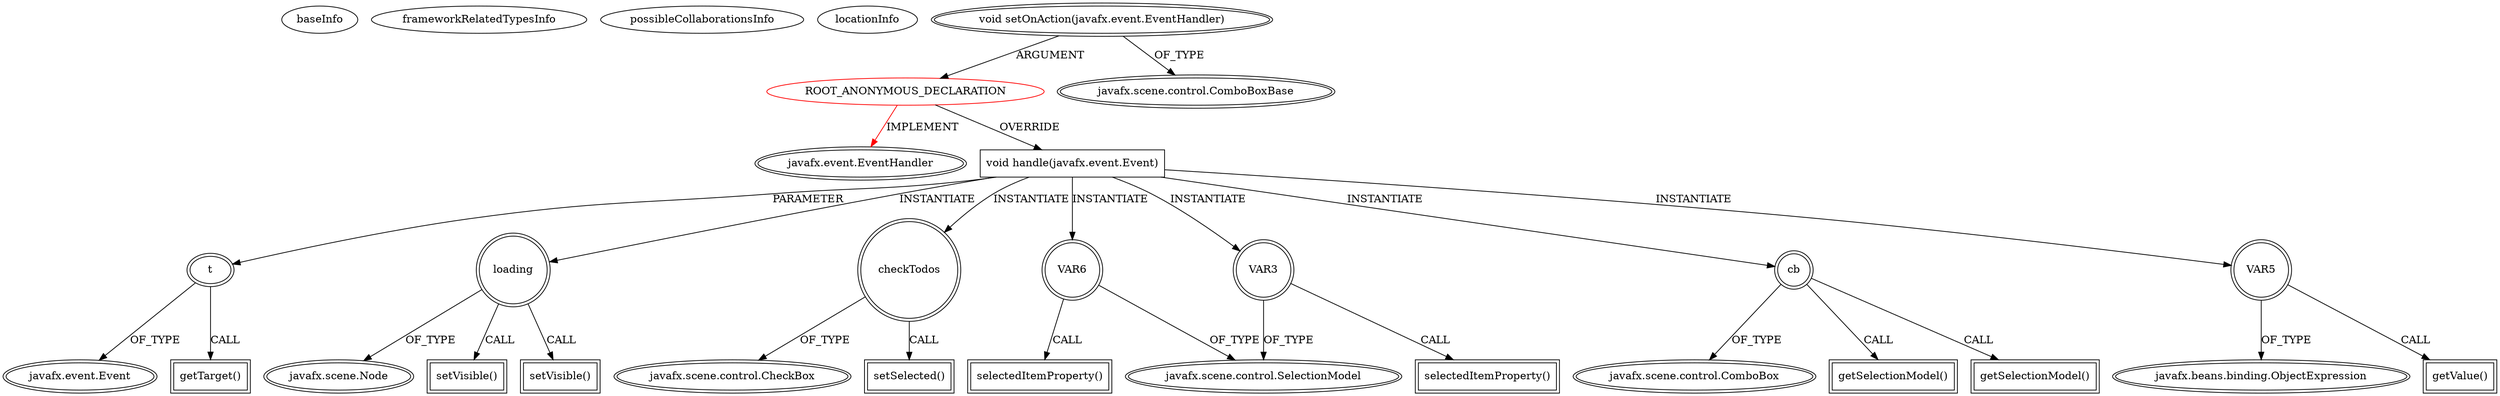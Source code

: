 digraph {
baseInfo[graphId=3789,category="extension_graph",isAnonymous=true,possibleRelation=false]
frameworkRelatedTypesInfo[0="javafx.event.EventHandler"]
possibleCollaborationsInfo[]
locationInfo[projectName="novosga-painel-fx",filePath="/novosga-painel-fx/painel-fx-master/src/org/novosga/painel/client/ui/Controller.java",contextSignature="void initialize(java.net.URL,java.util.ResourceBundle)",graphId="3789"]
0[label="ROOT_ANONYMOUS_DECLARATION",vertexType="ROOT_ANONYMOUS_DECLARATION",isFrameworkType=false,color=red]
1[label="javafx.event.EventHandler",vertexType="FRAMEWORK_INTERFACE_TYPE",isFrameworkType=true,peripheries=2]
2[label="void setOnAction(javafx.event.EventHandler)",vertexType="OUTSIDE_CALL",isFrameworkType=true,peripheries=2]
3[label="javafx.scene.control.ComboBoxBase",vertexType="FRAMEWORK_CLASS_TYPE",isFrameworkType=true,peripheries=2]
4[label="void handle(javafx.event.Event)",vertexType="OVERRIDING_METHOD_DECLARATION",isFrameworkType=false,shape=box]
5[label="t",vertexType="PARAMETER_DECLARATION",isFrameworkType=true,peripheries=2]
6[label="javafx.event.Event",vertexType="FRAMEWORK_CLASS_TYPE",isFrameworkType=true,peripheries=2]
7[label="loading",vertexType="VARIABLE_EXPRESION",isFrameworkType=true,peripheries=2,shape=circle]
9[label="javafx.scene.Node",vertexType="FRAMEWORK_CLASS_TYPE",isFrameworkType=true,peripheries=2]
8[label="setVisible()",vertexType="INSIDE_CALL",isFrameworkType=true,peripheries=2,shape=box]
10[label="checkTodos",vertexType="VARIABLE_EXPRESION",isFrameworkType=true,peripheries=2,shape=circle]
12[label="javafx.scene.control.CheckBox",vertexType="FRAMEWORK_CLASS_TYPE",isFrameworkType=true,peripheries=2]
11[label="setSelected()",vertexType="INSIDE_CALL",isFrameworkType=true,peripheries=2,shape=box]
14[label="getTarget()",vertexType="INSIDE_CALL",isFrameworkType=true,peripheries=2,shape=box]
15[label="VAR3",vertexType="VARIABLE_EXPRESION",isFrameworkType=true,peripheries=2,shape=circle]
17[label="javafx.scene.control.SelectionModel",vertexType="FRAMEWORK_CLASS_TYPE",isFrameworkType=true,peripheries=2]
16[label="selectedItemProperty()",vertexType="INSIDE_CALL",isFrameworkType=true,peripheries=2,shape=box]
18[label="cb",vertexType="VARIABLE_EXPRESION",isFrameworkType=true,peripheries=2,shape=circle]
20[label="javafx.scene.control.ComboBox",vertexType="FRAMEWORK_CLASS_TYPE",isFrameworkType=true,peripheries=2]
19[label="getSelectionModel()",vertexType="INSIDE_CALL",isFrameworkType=true,peripheries=2,shape=box]
21[label="VAR5",vertexType="VARIABLE_EXPRESION",isFrameworkType=true,peripheries=2,shape=circle]
23[label="javafx.beans.binding.ObjectExpression",vertexType="FRAMEWORK_CLASS_TYPE",isFrameworkType=true,peripheries=2]
22[label="getValue()",vertexType="INSIDE_CALL",isFrameworkType=true,peripheries=2,shape=box]
24[label="VAR6",vertexType="VARIABLE_EXPRESION",isFrameworkType=true,peripheries=2,shape=circle]
25[label="selectedItemProperty()",vertexType="INSIDE_CALL",isFrameworkType=true,peripheries=2,shape=box]
28[label="getSelectionModel()",vertexType="INSIDE_CALL",isFrameworkType=true,peripheries=2,shape=box]
30[label="setVisible()",vertexType="INSIDE_CALL",isFrameworkType=true,peripheries=2,shape=box]
0->1[label="IMPLEMENT",color=red]
2->0[label="ARGUMENT"]
2->3[label="OF_TYPE"]
0->4[label="OVERRIDE"]
5->6[label="OF_TYPE"]
4->5[label="PARAMETER"]
4->7[label="INSTANTIATE"]
7->9[label="OF_TYPE"]
7->8[label="CALL"]
4->10[label="INSTANTIATE"]
10->12[label="OF_TYPE"]
10->11[label="CALL"]
5->14[label="CALL"]
4->15[label="INSTANTIATE"]
15->17[label="OF_TYPE"]
15->16[label="CALL"]
4->18[label="INSTANTIATE"]
18->20[label="OF_TYPE"]
18->19[label="CALL"]
4->21[label="INSTANTIATE"]
21->23[label="OF_TYPE"]
21->22[label="CALL"]
4->24[label="INSTANTIATE"]
24->17[label="OF_TYPE"]
24->25[label="CALL"]
18->28[label="CALL"]
7->30[label="CALL"]
}
